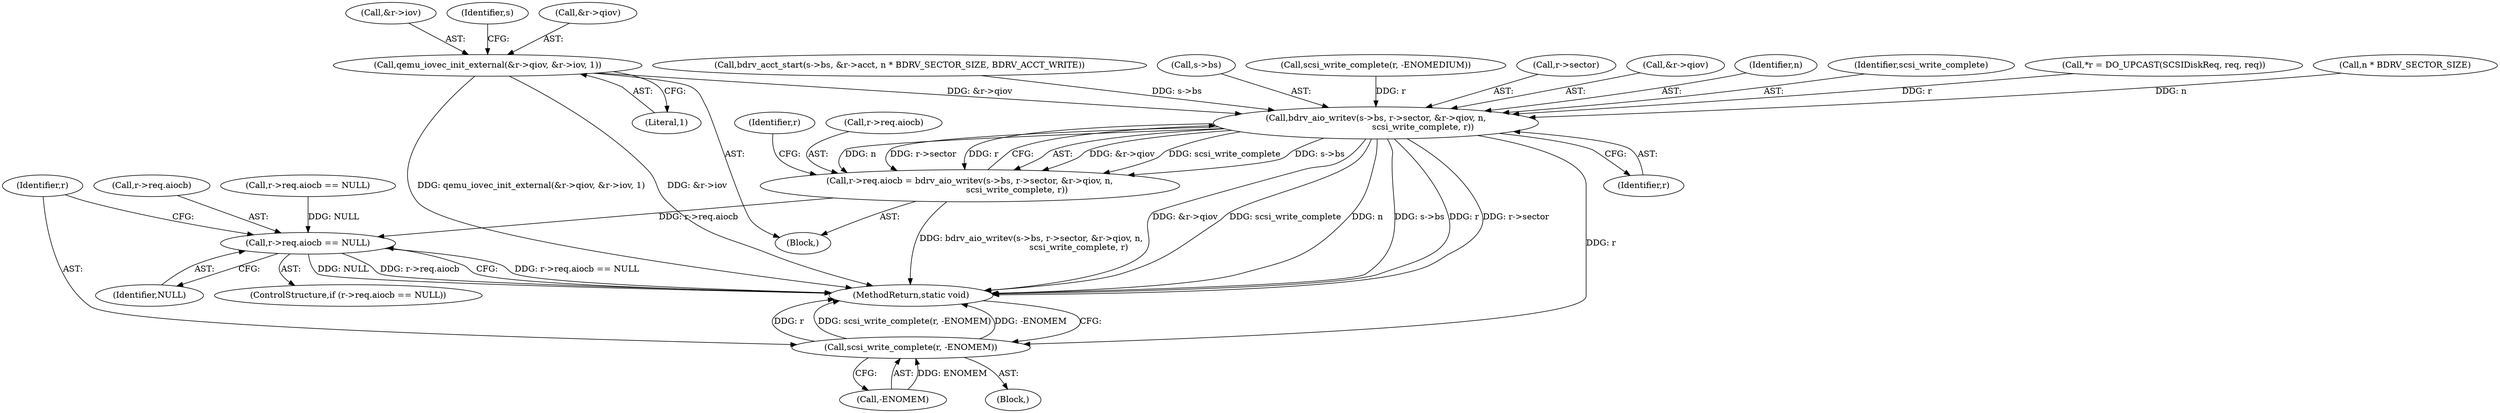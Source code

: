 digraph "1_qemu_103b40f51e4012b3b0ad20f615562a1806d7f49a_2@del" {
"1000171" [label="(Call,qemu_iovec_init_external(&r->qiov, &r->iov, 1))"];
"1000199" [label="(Call,bdrv_aio_writev(s->bs, r->sector, &r->qiov, n,\n                                   scsi_write_complete, r))"];
"1000193" [label="(Call,r->req.aiocb = bdrv_aio_writev(s->bs, r->sector, &r->qiov, n,\n                                   scsi_write_complete, r))"];
"1000214" [label="(Call,r->req.aiocb == NULL)"];
"1000222" [label="(Call,scsi_write_complete(r, -ENOMEM))"];
"1000215" [label="(Call,r->req.aiocb)"];
"1000193" [label="(Call,r->req.aiocb = bdrv_aio_writev(s->bs, r->sector, &r->qiov, n,\n                                   scsi_write_complete, r))"];
"1000176" [label="(Call,&r->iov)"];
"1000213" [label="(ControlStructure,if (r->req.aiocb == NULL))"];
"1000183" [label="(Identifier,s)"];
"1000106" [label="(Call,*r = DO_UPCAST(SCSIDiskReq, req, req))"];
"1000172" [label="(Call,&r->qiov)"];
"1000223" [label="(Identifier,r)"];
"1000231" [label="(MethodReturn,static void)"];
"1000189" [label="(Call,n * BDRV_SECTOR_SIZE)"];
"1000214" [label="(Call,r->req.aiocb == NULL)"];
"1000199" [label="(Call,bdrv_aio_writev(s->bs, r->sector, &r->qiov, n,\n                                   scsi_write_complete, r))"];
"1000181" [label="(Call,bdrv_acct_start(s->bs, &r->acct, n * BDRV_SECTOR_SIZE, BDRV_ACCT_WRITE))"];
"1000171" [label="(Call,qemu_iovec_init_external(&r->qiov, &r->iov, 1))"];
"1000125" [label="(Call,r->req.aiocb == NULL)"];
"1000161" [label="(Block,)"];
"1000200" [label="(Call,s->bs)"];
"1000167" [label="(Call,scsi_write_complete(r, -ENOMEDIUM))"];
"1000203" [label="(Call,r->sector)"];
"1000217" [label="(Identifier,r)"];
"1000212" [label="(Identifier,r)"];
"1000180" [label="(Literal,1)"];
"1000194" [label="(Call,r->req.aiocb)"];
"1000224" [label="(Call,-ENOMEM)"];
"1000221" [label="(Block,)"];
"1000206" [label="(Call,&r->qiov)"];
"1000210" [label="(Identifier,n)"];
"1000222" [label="(Call,scsi_write_complete(r, -ENOMEM))"];
"1000211" [label="(Identifier,scsi_write_complete)"];
"1000220" [label="(Identifier,NULL)"];
"1000171" -> "1000161"  [label="AST: "];
"1000171" -> "1000180"  [label="CFG: "];
"1000172" -> "1000171"  [label="AST: "];
"1000176" -> "1000171"  [label="AST: "];
"1000180" -> "1000171"  [label="AST: "];
"1000183" -> "1000171"  [label="CFG: "];
"1000171" -> "1000231"  [label="DDG: &r->iov"];
"1000171" -> "1000231"  [label="DDG: qemu_iovec_init_external(&r->qiov, &r->iov, 1)"];
"1000171" -> "1000199"  [label="DDG: &r->qiov"];
"1000199" -> "1000193"  [label="AST: "];
"1000199" -> "1000212"  [label="CFG: "];
"1000200" -> "1000199"  [label="AST: "];
"1000203" -> "1000199"  [label="AST: "];
"1000206" -> "1000199"  [label="AST: "];
"1000210" -> "1000199"  [label="AST: "];
"1000211" -> "1000199"  [label="AST: "];
"1000212" -> "1000199"  [label="AST: "];
"1000193" -> "1000199"  [label="CFG: "];
"1000199" -> "1000231"  [label="DDG: s->bs"];
"1000199" -> "1000231"  [label="DDG: r"];
"1000199" -> "1000231"  [label="DDG: n"];
"1000199" -> "1000231"  [label="DDG: &r->qiov"];
"1000199" -> "1000231"  [label="DDG: r->sector"];
"1000199" -> "1000231"  [label="DDG: scsi_write_complete"];
"1000199" -> "1000193"  [label="DDG: &r->qiov"];
"1000199" -> "1000193"  [label="DDG: scsi_write_complete"];
"1000199" -> "1000193"  [label="DDG: s->bs"];
"1000199" -> "1000193"  [label="DDG: n"];
"1000199" -> "1000193"  [label="DDG: r->sector"];
"1000199" -> "1000193"  [label="DDG: r"];
"1000181" -> "1000199"  [label="DDG: s->bs"];
"1000189" -> "1000199"  [label="DDG: n"];
"1000167" -> "1000199"  [label="DDG: r"];
"1000106" -> "1000199"  [label="DDG: r"];
"1000199" -> "1000222"  [label="DDG: r"];
"1000193" -> "1000161"  [label="AST: "];
"1000194" -> "1000193"  [label="AST: "];
"1000217" -> "1000193"  [label="CFG: "];
"1000193" -> "1000231"  [label="DDG: bdrv_aio_writev(s->bs, r->sector, &r->qiov, n,\n                                   scsi_write_complete, r)"];
"1000193" -> "1000214"  [label="DDG: r->req.aiocb"];
"1000214" -> "1000213"  [label="AST: "];
"1000214" -> "1000220"  [label="CFG: "];
"1000215" -> "1000214"  [label="AST: "];
"1000220" -> "1000214"  [label="AST: "];
"1000223" -> "1000214"  [label="CFG: "];
"1000231" -> "1000214"  [label="CFG: "];
"1000214" -> "1000231"  [label="DDG: r->req.aiocb == NULL"];
"1000214" -> "1000231"  [label="DDG: NULL"];
"1000214" -> "1000231"  [label="DDG: r->req.aiocb"];
"1000125" -> "1000214"  [label="DDG: NULL"];
"1000222" -> "1000221"  [label="AST: "];
"1000222" -> "1000224"  [label="CFG: "];
"1000223" -> "1000222"  [label="AST: "];
"1000224" -> "1000222"  [label="AST: "];
"1000231" -> "1000222"  [label="CFG: "];
"1000222" -> "1000231"  [label="DDG: r"];
"1000222" -> "1000231"  [label="DDG: scsi_write_complete(r, -ENOMEM)"];
"1000222" -> "1000231"  [label="DDG: -ENOMEM"];
"1000224" -> "1000222"  [label="DDG: ENOMEM"];
}
